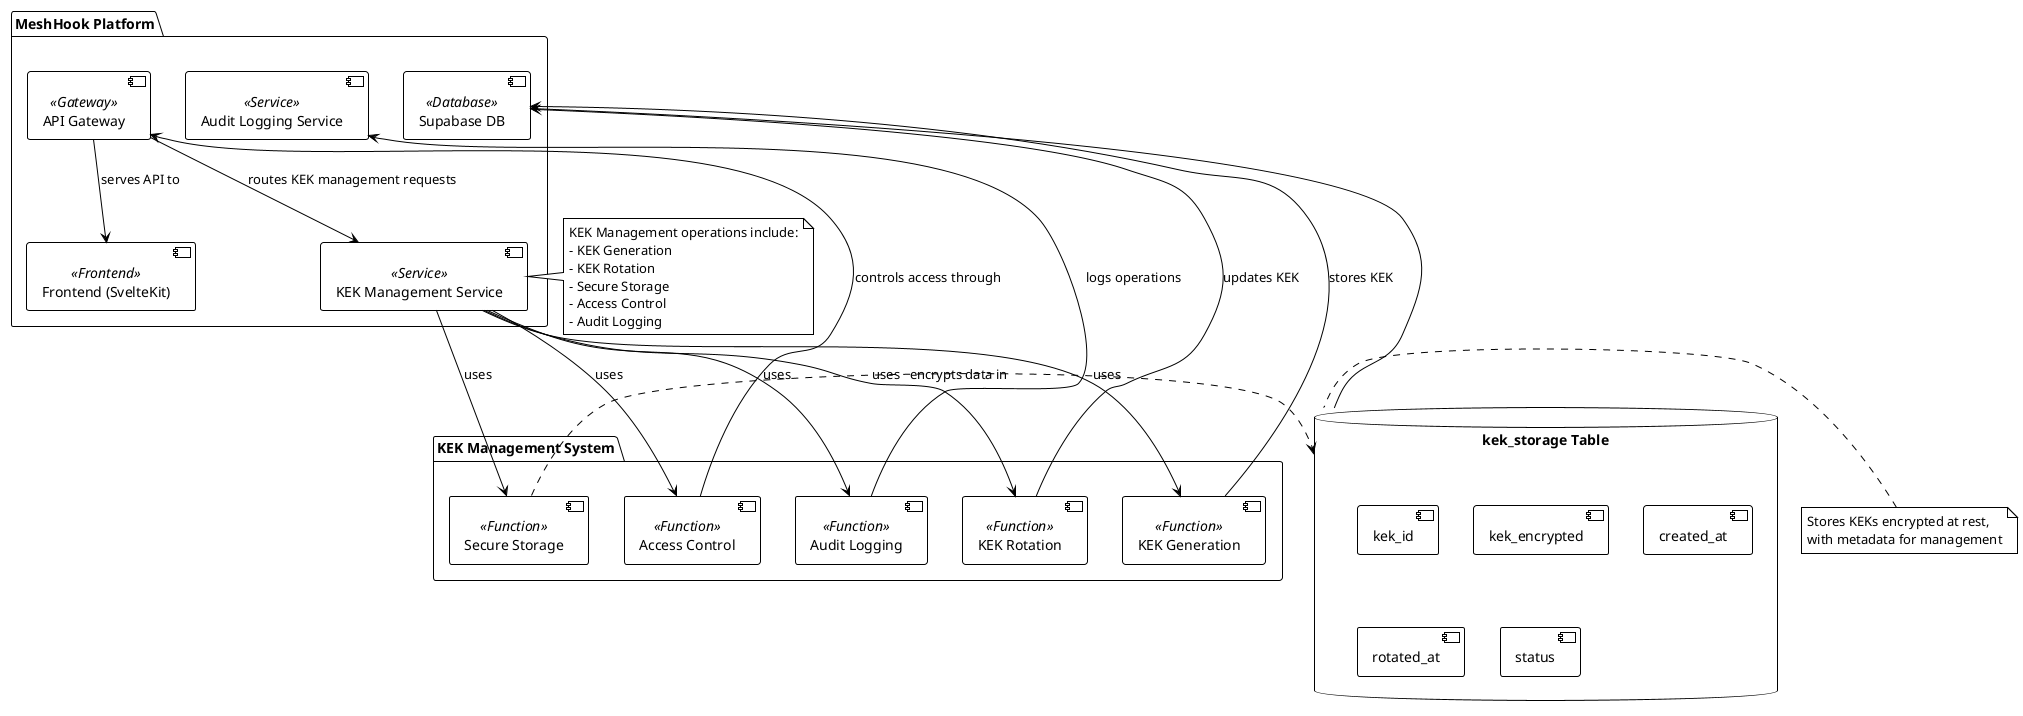 @startuml
!theme plain

package "MeshHook Platform" {
    [Supabase DB] <<Database>>
    [KEK Management Service] <<Service>>
    [Frontend (SvelteKit)] <<Frontend>>
    [API Gateway] <<Gateway>>
    [Audit Logging Service] <<Service>>
}

database "kek_storage Table" as KekStorage {
    [kek_id]
    [kek_encrypted]
    [created_at]
    [rotated_at]
    [status]
}

[Supabase DB] - [KekStorage]

package "KEK Management System" {
    [KEK Generation] <<Function>>
    [KEK Rotation] <<Function>>
    [Secure Storage] <<Function>>
    [Access Control] <<Function>>
    [Audit Logging] <<Function>>
}

[KEK Management Service] --> [KEK Generation] : uses
[KEK Management Service] --> [KEK Rotation] : uses
[KEK Management Service] --> [Secure Storage] : uses
[KEK Management Service] --> [Access Control] : uses
[KEK Management Service] --> [Audit Logging] : uses

[KEK Generation] --> [Supabase DB] : stores KEK
[KEK Rotation] --> [Supabase DB] : updates KEK
[Secure Storage] .> [KekStorage] : encrypts data in
[Access Control] --> [API Gateway] : controls access through
[Audit Logging] --> [Audit Logging Service] : logs operations

[API Gateway] --> [Frontend (SvelteKit)] : serves API to
[API Gateway] --> [KEK Management Service] : routes KEK management requests

note right of [KEK Management Service]
  KEK Management operations include:
  - KEK Generation
  - KEK Rotation
  - Secure Storage
  - Access Control
  - Audit Logging
end note

note left of [KekStorage]
  Stores KEKs encrypted at rest,
  with metadata for management
end note

@enduml